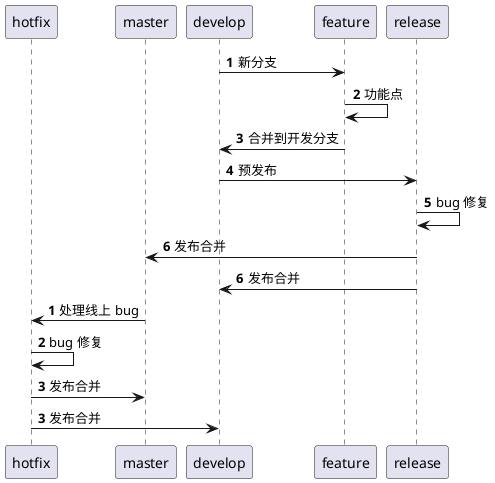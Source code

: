 @startuml git-flow
participant master order 0
participant develop order 1
participant feature order 2
participant release order 3
participant hotfix order -1

autonumber
develop -> feature : 新分支
feature -> feature : 功能点
feature -> develop : 合并到开发分支
develop -> release : 预发布
release -> release : bug 修复

autonumber 6 0
release -> master : 发布合并
release -> develop : 发布合并

autonumber 
master -> hotfix : 处理线上 bug
hotfix -> hotfix : bug 修复

autonumber 3 0
hotfix -> master : 发布合并
hotfix -> develop : 发布合并
@enduml